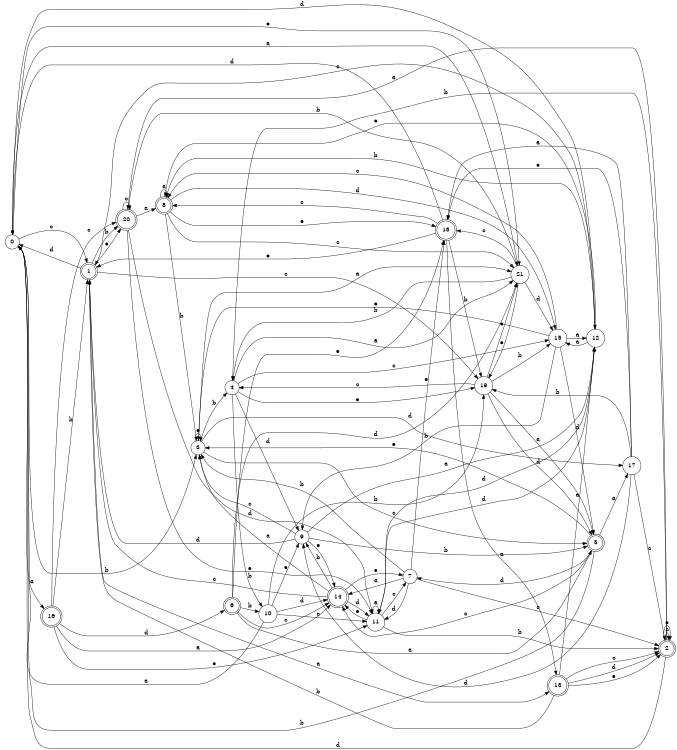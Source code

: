 digraph n18_7 {
__start0 [label="" shape="none"];

rankdir=LR;
size="8,5";

s0 [style="filled", color="black", fillcolor="white" shape="circle", label="0"];
s1 [style="rounded,filled", color="black", fillcolor="white" shape="doublecircle", label="1"];
s2 [style="rounded,filled", color="black", fillcolor="white" shape="doublecircle", label="2"];
s3 [style="filled", color="black", fillcolor="white" shape="circle", label="3"];
s4 [style="filled", color="black", fillcolor="white" shape="circle", label="4"];
s5 [style="rounded,filled", color="black", fillcolor="white" shape="doublecircle", label="5"];
s6 [style="rounded,filled", color="black", fillcolor="white" shape="doublecircle", label="6"];
s7 [style="filled", color="black", fillcolor="white" shape="circle", label="7"];
s8 [style="rounded,filled", color="black", fillcolor="white" shape="doublecircle", label="8"];
s9 [style="filled", color="black", fillcolor="white" shape="circle", label="9"];
s10 [style="filled", color="black", fillcolor="white" shape="circle", label="10"];
s11 [style="filled", color="black", fillcolor="white" shape="circle", label="11"];
s12 [style="filled", color="black", fillcolor="white" shape="circle", label="12"];
s13 [style="rounded,filled", color="black", fillcolor="white" shape="doublecircle", label="13"];
s14 [style="rounded,filled", color="black", fillcolor="white" shape="doublecircle", label="14"];
s15 [style="filled", color="black", fillcolor="white" shape="circle", label="15"];
s16 [style="rounded,filled", color="black", fillcolor="white" shape="doublecircle", label="16"];
s17 [style="filled", color="black", fillcolor="white" shape="circle", label="17"];
s18 [style="rounded,filled", color="black", fillcolor="white" shape="doublecircle", label="18"];
s19 [style="filled", color="black", fillcolor="white" shape="circle", label="19"];
s20 [style="rounded,filled", color="black", fillcolor="white" shape="doublecircle", label="20"];
s21 [style="filled", color="black", fillcolor="white" shape="circle", label="21"];
s0 -> s16 [label="a"];
s0 -> s3 [label="b"];
s0 -> s1 [label="c"];
s0 -> s12 [label="d"];
s0 -> s21 [label="e"];
s1 -> s13 [label="a"];
s1 -> s20 [label="b"];
s1 -> s19 [label="c"];
s1 -> s0 [label="d"];
s1 -> s20 [label="e"];
s2 -> s20 [label="a"];
s2 -> s4 [label="b"];
s2 -> s2 [label="c"];
s2 -> s0 [label="d"];
s2 -> s2 [label="e"];
s3 -> s21 [label="a"];
s3 -> s4 [label="b"];
s3 -> s5 [label="c"];
s3 -> s17 [label="d"];
s3 -> s3 [label="e"];
s4 -> s21 [label="a"];
s4 -> s10 [label="b"];
s4 -> s15 [label="c"];
s4 -> s9 [label="d"];
s4 -> s19 [label="e"];
s5 -> s17 [label="a"];
s5 -> s0 [label="b"];
s5 -> s14 [label="c"];
s5 -> s7 [label="d"];
s5 -> s3 [label="e"];
s6 -> s5 [label="a"];
s6 -> s10 [label="b"];
s6 -> s14 [label="c"];
s6 -> s21 [label="d"];
s6 -> s18 [label="e"];
s7 -> s14 [label="a"];
s7 -> s3 [label="b"];
s7 -> s2 [label="c"];
s7 -> s11 [label="d"];
s7 -> s18 [label="e"];
s8 -> s8 [label="a"];
s8 -> s3 [label="b"];
s8 -> s21 [label="c"];
s8 -> s15 [label="d"];
s8 -> s18 [label="e"];
s9 -> s12 [label="a"];
s9 -> s5 [label="b"];
s9 -> s3 [label="c"];
s9 -> s1 [label="d"];
s9 -> s14 [label="e"];
s10 -> s0 [label="a"];
s10 -> s19 [label="b"];
s10 -> s11 [label="c"];
s10 -> s14 [label="d"];
s10 -> s9 [label="e"];
s11 -> s11 [label="a"];
s11 -> s2 [label="b"];
s11 -> s7 [label="c"];
s11 -> s12 [label="d"];
s11 -> s14 [label="e"];
s12 -> s15 [label="a"];
s12 -> s8 [label="b"];
s12 -> s1 [label="c"];
s12 -> s11 [label="d"];
s12 -> s8 [label="e"];
s13 -> s12 [label="a"];
s13 -> s1 [label="b"];
s13 -> s2 [label="c"];
s13 -> s2 [label="d"];
s13 -> s2 [label="e"];
s14 -> s3 [label="a"];
s14 -> s9 [label="b"];
s14 -> s1 [label="c"];
s14 -> s11 [label="d"];
s14 -> s7 [label="e"];
s15 -> s12 [label="a"];
s15 -> s9 [label="b"];
s15 -> s8 [label="c"];
s15 -> s5 [label="d"];
s15 -> s3 [label="e"];
s16 -> s14 [label="a"];
s16 -> s1 [label="b"];
s16 -> s20 [label="c"];
s16 -> s6 [label="d"];
s16 -> s11 [label="e"];
s17 -> s18 [label="a"];
s17 -> s19 [label="b"];
s17 -> s2 [label="c"];
s17 -> s9 [label="d"];
s17 -> s18 [label="e"];
s18 -> s13 [label="a"];
s18 -> s19 [label="b"];
s18 -> s8 [label="c"];
s18 -> s0 [label="d"];
s18 -> s1 [label="e"];
s19 -> s5 [label="a"];
s19 -> s15 [label="b"];
s19 -> s4 [label="c"];
s19 -> s5 [label="d"];
s19 -> s21 [label="e"];
s20 -> s8 [label="a"];
s20 -> s21 [label="b"];
s20 -> s20 [label="c"];
s20 -> s11 [label="d"];
s20 -> s11 [label="e"];
s21 -> s0 [label="a"];
s21 -> s4 [label="b"];
s21 -> s18 [label="c"];
s21 -> s15 [label="d"];
s21 -> s19 [label="e"];

}